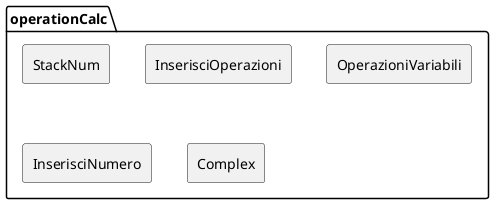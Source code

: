 @startuml
package operationCalc{
agent StackNum
agent InserisciOperazioni
agent OperazioniVariabili
agent InserisciNumero
agent Complex
}
@enduml